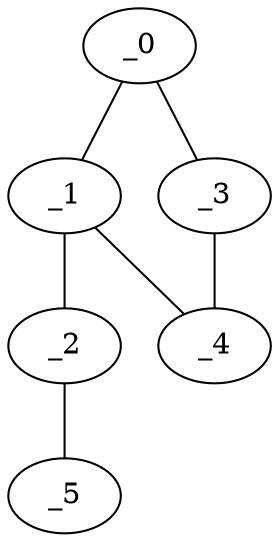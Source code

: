 graph AP1_0119 {
	_0	 [x="0.86906",
		y="0.658177"];
	_1	 [x="1.75439",
		y="2.50614"];
	_0 -- _1;
	_3	 [x="1.17087",
		y="1.37059"];
	_0 -- _3;
	_2	 [x="2.3",
		y="0.71"];
	_1 -- _2;
	_4	 [x="1.53861",
		y="1.59335"];
	_1 -- _4;
	_5	 [x="2.72663",
		y="0.366446"];
	_2 -- _5;
	_3 -- _4;
}
